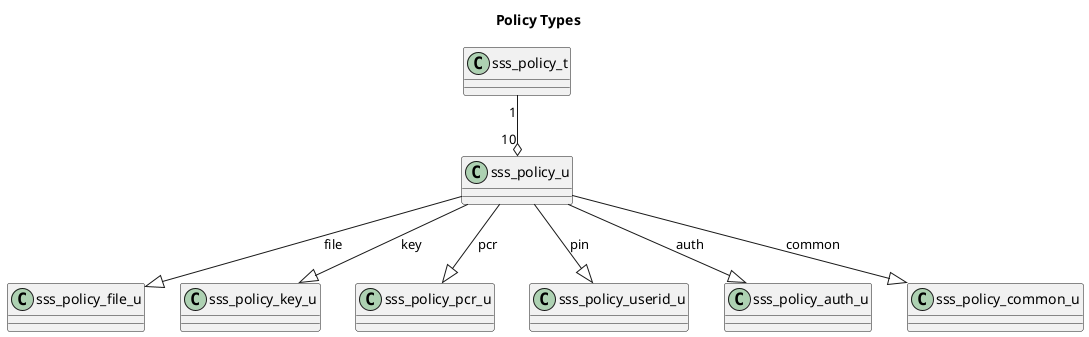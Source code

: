 @startuml

    title Policy Types

    sss_policy_t "1" --o "10" sss_policy_u

    sss_policy_u --|> sss_policy_file_u : file
    sss_policy_u --|> sss_policy_key_u : key
    sss_policy_u --|> sss_policy_pcr_u : pcr
    sss_policy_u --|> sss_policy_userid_u : pin
    sss_policy_u --|> sss_policy_auth_u :  auth
    sss_policy_u --|> sss_policy_common_u :  common

@enduml
